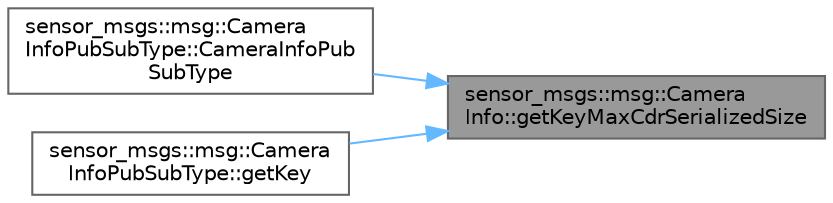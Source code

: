 digraph "sensor_msgs::msg::CameraInfo::getKeyMaxCdrSerializedSize"
{
 // INTERACTIVE_SVG=YES
 // LATEX_PDF_SIZE
  bgcolor="transparent";
  edge [fontname=Helvetica,fontsize=10,labelfontname=Helvetica,labelfontsize=10];
  node [fontname=Helvetica,fontsize=10,shape=box,height=0.2,width=0.4];
  rankdir="RL";
  Node1 [id="Node000001",label="sensor_msgs::msg::Camera\lInfo::getKeyMaxCdrSerializedSize",height=0.2,width=0.4,color="gray40", fillcolor="grey60", style="filled", fontcolor="black",tooltip="This function returns the maximum serialized size of the Key of an object depending on the buffer ali..."];
  Node1 -> Node2 [id="edge1_Node000001_Node000002",dir="back",color="steelblue1",style="solid",tooltip=" "];
  Node2 [id="Node000002",label="sensor_msgs::msg::Camera\lInfoPubSubType::CameraInfoPub\lSubType",height=0.2,width=0.4,color="grey40", fillcolor="white", style="filled",URL="$d4/d4d/classsensor__msgs_1_1msg_1_1CameraInfoPubSubType.html#a8a3345b743a0153f29f706a49810702b",tooltip=" "];
  Node1 -> Node3 [id="edge2_Node000001_Node000003",dir="back",color="steelblue1",style="solid",tooltip=" "];
  Node3 [id="Node000003",label="sensor_msgs::msg::Camera\lInfoPubSubType::getKey",height=0.2,width=0.4,color="grey40", fillcolor="white", style="filled",URL="$d4/d4d/classsensor__msgs_1_1msg_1_1CameraInfoPubSubType.html#a056cef82eb17ffdcfef2f8f4765dab48",tooltip=" "];
}
